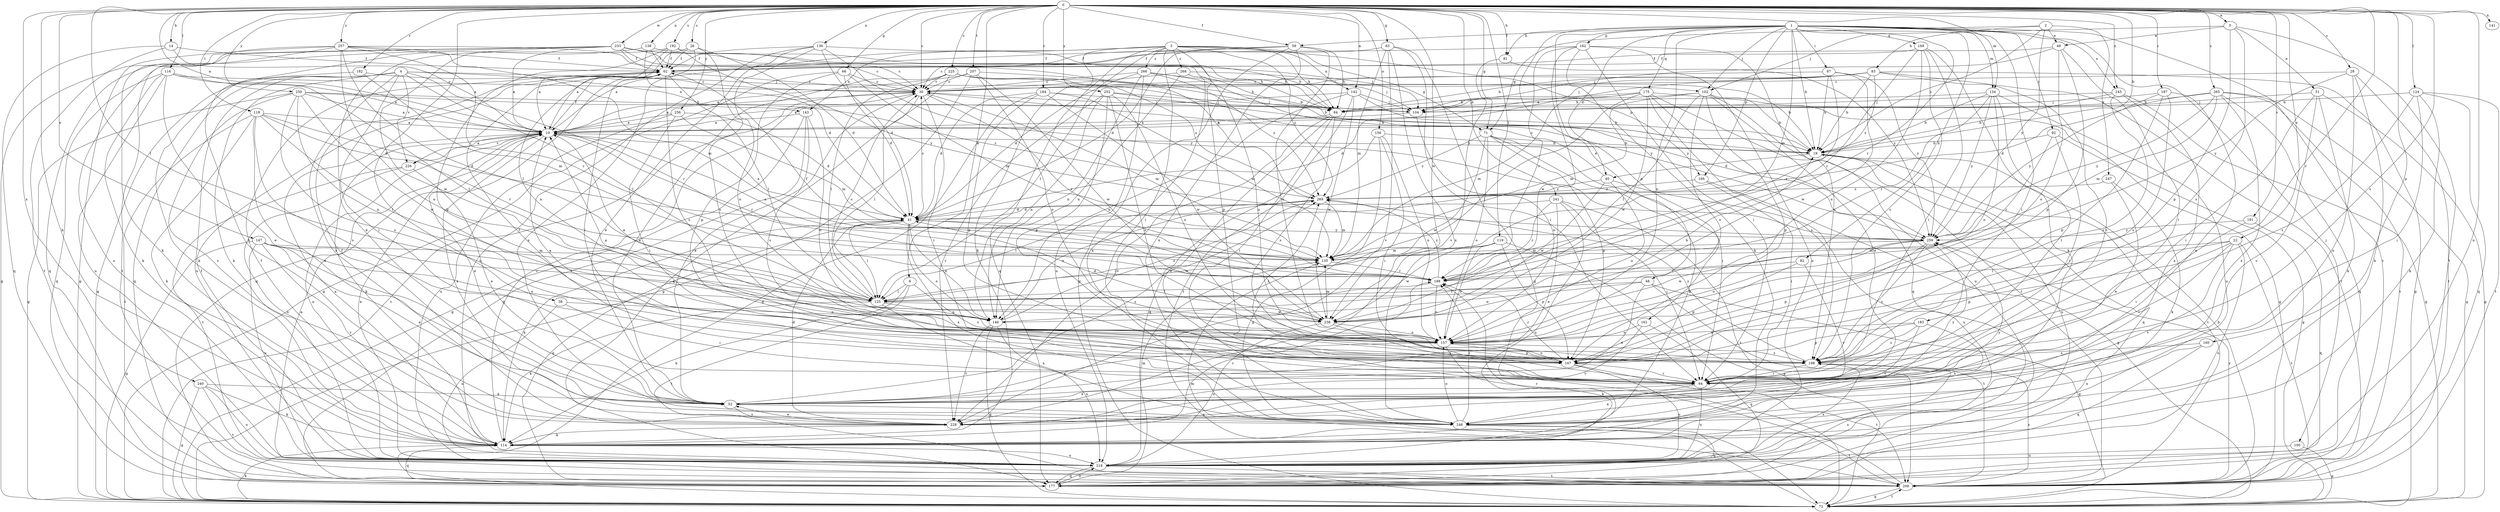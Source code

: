 strict digraph  {
0;
1;
2;
3;
4;
5;
6;
10;
14;
19;
22;
26;
28;
30;
38;
40;
41;
48;
49;
51;
52;
59;
62;
63;
66;
71;
72;
81;
82;
83;
84;
87;
92;
94;
100;
102;
104;
114;
116;
118;
119;
124;
125;
134;
135;
136;
138;
141;
142;
143;
146;
147;
156;
157;
160;
161;
162;
166;
167;
169;
175;
177;
182;
183;
184;
187;
188;
191;
192;
198;
207;
208;
218;
225;
226;
228;
233;
238;
240;
241;
245;
247;
248;
250;
252;
256;
257;
259;
265;
266;
268;
269;
0 -> 5  [label=a];
0 -> 6  [label=a];
0 -> 10  [label=a];
0 -> 14  [label=b];
0 -> 19  [label=b];
0 -> 22  [label=c];
0 -> 26  [label=c];
0 -> 28  [label=c];
0 -> 30  [label=c];
0 -> 38  [label=d];
0 -> 59  [label=f];
0 -> 63  [label=g];
0 -> 66  [label=g];
0 -> 71  [label=g];
0 -> 81  [label=h];
0 -> 114  [label=k];
0 -> 116  [label=l];
0 -> 118  [label=l];
0 -> 119  [label=l];
0 -> 124  [label=l];
0 -> 125  [label=l];
0 -> 134  [label=m];
0 -> 136  [label=n];
0 -> 138  [label=n];
0 -> 141  [label=n];
0 -> 142  [label=n];
0 -> 147  [label=o];
0 -> 156  [label=o];
0 -> 160  [label=p];
0 -> 182  [label=r];
0 -> 183  [label=r];
0 -> 184  [label=r];
0 -> 187  [label=r];
0 -> 191  [label=s];
0 -> 192  [label=s];
0 -> 198  [label=s];
0 -> 207  [label=t];
0 -> 218  [label=u];
0 -> 225  [label=v];
0 -> 233  [label=w];
0 -> 238  [label=w];
0 -> 240  [label=x];
0 -> 241  [label=x];
0 -> 245  [label=x];
0 -> 250  [label=y];
0 -> 252  [label=y];
0 -> 256  [label=y];
0 -> 257  [label=y];
0 -> 265  [label=z];
1 -> 19  [label=b];
1 -> 40  [label=d];
1 -> 48  [label=e];
1 -> 59  [label=f];
1 -> 81  [label=h];
1 -> 82  [label=h];
1 -> 87  [label=i];
1 -> 92  [label=i];
1 -> 94  [label=i];
1 -> 100  [label=j];
1 -> 102  [label=j];
1 -> 134  [label=m];
1 -> 135  [label=m];
1 -> 157  [label=o];
1 -> 161  [label=p];
1 -> 162  [label=p];
1 -> 166  [label=p];
1 -> 169  [label=q];
1 -> 175  [label=q];
1 -> 188  [label=r];
1 -> 208  [label=t];
1 -> 245  [label=x];
2 -> 19  [label=b];
2 -> 49  [label=e];
2 -> 71  [label=g];
2 -> 83  [label=h];
2 -> 247  [label=x];
2 -> 259  [label=y];
3 -> 10  [label=a];
3 -> 71  [label=g];
3 -> 84  [label=h];
3 -> 94  [label=i];
3 -> 114  [label=k];
3 -> 125  [label=l];
3 -> 142  [label=n];
3 -> 143  [label=n];
3 -> 166  [label=p];
3 -> 167  [label=p];
3 -> 177  [label=q];
3 -> 266  [label=z];
3 -> 268  [label=z];
3 -> 269  [label=z];
4 -> 72  [label=g];
4 -> 94  [label=i];
4 -> 102  [label=j];
4 -> 114  [label=k];
4 -> 125  [label=l];
4 -> 143  [label=n];
4 -> 177  [label=q];
4 -> 188  [label=r];
4 -> 218  [label=u];
4 -> 226  [label=v];
4 -> 248  [label=x];
5 -> 49  [label=e];
5 -> 51  [label=e];
5 -> 102  [label=j];
5 -> 167  [label=p];
5 -> 198  [label=s];
5 -> 208  [label=t];
6 -> 114  [label=k];
6 -> 125  [label=l];
6 -> 198  [label=s];
6 -> 208  [label=t];
10 -> 19  [label=b];
10 -> 52  [label=e];
10 -> 62  [label=f];
10 -> 114  [label=k];
10 -> 188  [label=r];
10 -> 218  [label=u];
10 -> 226  [label=v];
10 -> 248  [label=x];
14 -> 10  [label=a];
14 -> 62  [label=f];
14 -> 177  [label=q];
14 -> 208  [label=t];
19 -> 40  [label=d];
19 -> 177  [label=q];
19 -> 208  [label=t];
19 -> 218  [label=u];
22 -> 94  [label=i];
22 -> 125  [label=l];
22 -> 135  [label=m];
22 -> 167  [label=p];
22 -> 208  [label=t];
22 -> 218  [label=u];
22 -> 228  [label=v];
26 -> 10  [label=a];
26 -> 41  [label=d];
26 -> 62  [label=f];
26 -> 198  [label=s];
26 -> 248  [label=x];
28 -> 30  [label=c];
28 -> 114  [label=k];
28 -> 208  [label=t];
28 -> 248  [label=x];
28 -> 259  [label=y];
30 -> 10  [label=a];
30 -> 52  [label=e];
30 -> 94  [label=i];
30 -> 104  [label=j];
30 -> 125  [label=l];
30 -> 135  [label=m];
30 -> 188  [label=r];
38 -> 94  [label=i];
38 -> 146  [label=n];
38 -> 218  [label=u];
40 -> 30  [label=c];
40 -> 157  [label=o];
40 -> 218  [label=u];
40 -> 238  [label=w];
40 -> 269  [label=z];
41 -> 10  [label=a];
41 -> 30  [label=c];
41 -> 114  [label=k];
41 -> 125  [label=l];
41 -> 146  [label=n];
41 -> 157  [label=o];
41 -> 177  [label=q];
41 -> 238  [label=w];
41 -> 248  [label=x];
41 -> 259  [label=y];
48 -> 52  [label=e];
48 -> 72  [label=g];
48 -> 125  [label=l];
48 -> 146  [label=n];
48 -> 208  [label=t];
49 -> 62  [label=f];
49 -> 94  [label=i];
49 -> 104  [label=j];
49 -> 157  [label=o];
49 -> 167  [label=p];
51 -> 72  [label=g];
51 -> 94  [label=i];
51 -> 104  [label=j];
51 -> 114  [label=k];
51 -> 228  [label=v];
52 -> 228  [label=v];
52 -> 248  [label=x];
52 -> 259  [label=y];
52 -> 269  [label=z];
59 -> 30  [label=c];
59 -> 41  [label=d];
59 -> 62  [label=f];
59 -> 72  [label=g];
59 -> 84  [label=h];
59 -> 157  [label=o];
59 -> 248  [label=x];
62 -> 30  [label=c];
62 -> 94  [label=i];
62 -> 125  [label=l];
62 -> 146  [label=n];
62 -> 177  [label=q];
62 -> 198  [label=s];
63 -> 62  [label=f];
63 -> 72  [label=g];
63 -> 94  [label=i];
63 -> 135  [label=m];
63 -> 228  [label=v];
63 -> 248  [label=x];
66 -> 30  [label=c];
66 -> 41  [label=d];
66 -> 72  [label=g];
66 -> 135  [label=m];
66 -> 167  [label=p];
71 -> 19  [label=b];
71 -> 94  [label=i];
71 -> 114  [label=k];
71 -> 157  [label=o];
71 -> 167  [label=p];
71 -> 238  [label=w];
71 -> 269  [label=z];
72 -> 30  [label=c];
72 -> 114  [label=k];
72 -> 135  [label=m];
72 -> 208  [label=t];
81 -> 228  [label=v];
81 -> 259  [label=y];
82 -> 167  [label=p];
82 -> 188  [label=r];
82 -> 228  [label=v];
83 -> 10  [label=a];
83 -> 19  [label=b];
83 -> 30  [label=c];
83 -> 72  [label=g];
83 -> 84  [label=h];
83 -> 94  [label=i];
83 -> 104  [label=j];
83 -> 208  [label=t];
83 -> 269  [label=z];
84 -> 10  [label=a];
84 -> 94  [label=i];
84 -> 198  [label=s];
84 -> 228  [label=v];
84 -> 248  [label=x];
87 -> 19  [label=b];
87 -> 30  [label=c];
87 -> 188  [label=r];
87 -> 238  [label=w];
87 -> 259  [label=y];
92 -> 19  [label=b];
92 -> 72  [label=g];
92 -> 94  [label=i];
92 -> 188  [label=r];
94 -> 52  [label=e];
94 -> 62  [label=f];
94 -> 218  [label=u];
94 -> 248  [label=x];
100 -> 72  [label=g];
100 -> 218  [label=u];
102 -> 19  [label=b];
102 -> 52  [label=e];
102 -> 84  [label=h];
102 -> 125  [label=l];
102 -> 135  [label=m];
102 -> 157  [label=o];
102 -> 167  [label=p];
102 -> 218  [label=u];
104 -> 10  [label=a];
104 -> 157  [label=o];
114 -> 10  [label=a];
114 -> 30  [label=c];
114 -> 62  [label=f];
114 -> 177  [label=q];
114 -> 188  [label=r];
114 -> 218  [label=u];
116 -> 10  [label=a];
116 -> 30  [label=c];
116 -> 52  [label=e];
116 -> 114  [label=k];
116 -> 125  [label=l];
116 -> 177  [label=q];
116 -> 218  [label=u];
118 -> 10  [label=a];
118 -> 41  [label=d];
118 -> 52  [label=e];
118 -> 114  [label=k];
118 -> 125  [label=l];
118 -> 188  [label=r];
118 -> 198  [label=s];
118 -> 208  [label=t];
119 -> 72  [label=g];
119 -> 125  [label=l];
119 -> 135  [label=m];
119 -> 157  [label=o];
119 -> 167  [label=p];
119 -> 238  [label=w];
124 -> 84  [label=h];
124 -> 94  [label=i];
124 -> 114  [label=k];
124 -> 177  [label=q];
124 -> 198  [label=s];
124 -> 208  [label=t];
125 -> 30  [label=c];
125 -> 114  [label=k];
125 -> 146  [label=n];
125 -> 238  [label=w];
125 -> 248  [label=x];
134 -> 19  [label=b];
134 -> 84  [label=h];
134 -> 94  [label=i];
134 -> 157  [label=o];
134 -> 188  [label=r];
134 -> 218  [label=u];
134 -> 259  [label=y];
135 -> 10  [label=a];
135 -> 188  [label=r];
136 -> 41  [label=d];
136 -> 52  [label=e];
136 -> 62  [label=f];
136 -> 84  [label=h];
136 -> 157  [label=o];
136 -> 218  [label=u];
136 -> 259  [label=y];
138 -> 41  [label=d];
138 -> 62  [label=f];
138 -> 84  [label=h];
138 -> 228  [label=v];
142 -> 10  [label=a];
142 -> 19  [label=b];
142 -> 104  [label=j];
142 -> 146  [label=n];
142 -> 208  [label=t];
142 -> 238  [label=w];
143 -> 10  [label=a];
143 -> 72  [label=g];
143 -> 157  [label=o];
143 -> 177  [label=q];
143 -> 198  [label=s];
146 -> 10  [label=a];
146 -> 19  [label=b];
146 -> 72  [label=g];
146 -> 218  [label=u];
146 -> 228  [label=v];
146 -> 269  [label=z];
147 -> 52  [label=e];
147 -> 72  [label=g];
147 -> 125  [label=l];
147 -> 135  [label=m];
147 -> 157  [label=o];
147 -> 218  [label=u];
147 -> 228  [label=v];
156 -> 19  [label=b];
156 -> 72  [label=g];
156 -> 94  [label=i];
156 -> 157  [label=o];
156 -> 177  [label=q];
157 -> 10  [label=a];
157 -> 52  [label=e];
157 -> 114  [label=k];
157 -> 167  [label=p];
157 -> 198  [label=s];
160 -> 177  [label=q];
160 -> 198  [label=s];
160 -> 248  [label=x];
161 -> 157  [label=o];
161 -> 177  [label=q];
161 -> 228  [label=v];
162 -> 62  [label=f];
162 -> 94  [label=i];
162 -> 114  [label=k];
162 -> 188  [label=r];
162 -> 198  [label=s];
162 -> 218  [label=u];
162 -> 238  [label=w];
166 -> 72  [label=g];
166 -> 94  [label=i];
166 -> 269  [label=z];
167 -> 10  [label=a];
167 -> 94  [label=i];
167 -> 157  [label=o];
167 -> 188  [label=r];
167 -> 208  [label=t];
167 -> 218  [label=u];
167 -> 269  [label=z];
169 -> 62  [label=f];
169 -> 94  [label=i];
169 -> 114  [label=k];
169 -> 157  [label=o];
169 -> 188  [label=r];
169 -> 198  [label=s];
175 -> 41  [label=d];
175 -> 72  [label=g];
175 -> 104  [label=j];
175 -> 125  [label=l];
175 -> 135  [label=m];
175 -> 177  [label=q];
175 -> 198  [label=s];
175 -> 208  [label=t];
175 -> 238  [label=w];
177 -> 198  [label=s];
177 -> 218  [label=u];
182 -> 30  [label=c];
182 -> 114  [label=k];
182 -> 135  [label=m];
183 -> 157  [label=o];
183 -> 167  [label=p];
183 -> 198  [label=s];
183 -> 228  [label=v];
183 -> 248  [label=x];
184 -> 41  [label=d];
184 -> 72  [label=g];
184 -> 104  [label=j];
184 -> 135  [label=m];
184 -> 167  [label=p];
184 -> 238  [label=w];
187 -> 52  [label=e];
187 -> 104  [label=j];
187 -> 167  [label=p];
187 -> 198  [label=s];
187 -> 259  [label=y];
188 -> 62  [label=f];
188 -> 125  [label=l];
188 -> 157  [label=o];
188 -> 269  [label=z];
191 -> 94  [label=i];
191 -> 177  [label=q];
191 -> 259  [label=y];
192 -> 10  [label=a];
192 -> 52  [label=e];
192 -> 62  [label=f];
192 -> 84  [label=h];
192 -> 167  [label=p];
192 -> 259  [label=y];
198 -> 94  [label=i];
198 -> 269  [label=z];
207 -> 10  [label=a];
207 -> 19  [label=b];
207 -> 30  [label=c];
207 -> 72  [label=g];
207 -> 157  [label=o];
207 -> 238  [label=w];
208 -> 10  [label=a];
208 -> 19  [label=b];
208 -> 72  [label=g];
208 -> 188  [label=r];
208 -> 198  [label=s];
208 -> 259  [label=y];
218 -> 10  [label=a];
218 -> 62  [label=f];
218 -> 135  [label=m];
218 -> 177  [label=q];
218 -> 198  [label=s];
218 -> 208  [label=t];
225 -> 30  [label=c];
225 -> 52  [label=e];
225 -> 84  [label=h];
225 -> 125  [label=l];
225 -> 177  [label=q];
225 -> 259  [label=y];
225 -> 269  [label=z];
226 -> 10  [label=a];
226 -> 52  [label=e];
226 -> 208  [label=t];
226 -> 218  [label=u];
228 -> 41  [label=d];
228 -> 52  [label=e];
228 -> 62  [label=f];
228 -> 114  [label=k];
233 -> 10  [label=a];
233 -> 19  [label=b];
233 -> 30  [label=c];
233 -> 62  [label=f];
233 -> 72  [label=g];
233 -> 104  [label=j];
233 -> 177  [label=q];
233 -> 218  [label=u];
233 -> 238  [label=w];
233 -> 269  [label=z];
238 -> 41  [label=d];
238 -> 94  [label=i];
238 -> 135  [label=m];
238 -> 157  [label=o];
238 -> 218  [label=u];
240 -> 52  [label=e];
240 -> 72  [label=g];
240 -> 114  [label=k];
240 -> 208  [label=t];
240 -> 218  [label=u];
241 -> 41  [label=d];
241 -> 52  [label=e];
241 -> 94  [label=i];
241 -> 188  [label=r];
241 -> 208  [label=t];
241 -> 218  [label=u];
245 -> 19  [label=b];
245 -> 72  [label=g];
245 -> 104  [label=j];
245 -> 198  [label=s];
245 -> 248  [label=x];
247 -> 52  [label=e];
247 -> 114  [label=k];
247 -> 269  [label=z];
248 -> 157  [label=o];
248 -> 177  [label=q];
248 -> 188  [label=r];
248 -> 208  [label=t];
248 -> 259  [label=y];
250 -> 10  [label=a];
250 -> 72  [label=g];
250 -> 84  [label=h];
250 -> 146  [label=n];
250 -> 198  [label=s];
250 -> 228  [label=v];
250 -> 238  [label=w];
250 -> 269  [label=z];
252 -> 19  [label=b];
252 -> 104  [label=j];
252 -> 146  [label=n];
252 -> 157  [label=o];
252 -> 167  [label=p];
252 -> 198  [label=s];
252 -> 228  [label=v];
256 -> 10  [label=a];
256 -> 41  [label=d];
256 -> 94  [label=i];
256 -> 135  [label=m];
256 -> 218  [label=u];
257 -> 30  [label=c];
257 -> 62  [label=f];
257 -> 72  [label=g];
257 -> 114  [label=k];
257 -> 125  [label=l];
257 -> 135  [label=m];
257 -> 157  [label=o];
257 -> 188  [label=r];
257 -> 208  [label=t];
259 -> 135  [label=m];
259 -> 157  [label=o];
259 -> 167  [label=p];
259 -> 198  [label=s];
259 -> 238  [label=w];
265 -> 41  [label=d];
265 -> 72  [label=g];
265 -> 84  [label=h];
265 -> 135  [label=m];
265 -> 177  [label=q];
265 -> 208  [label=t];
265 -> 248  [label=x];
265 -> 259  [label=y];
266 -> 30  [label=c];
266 -> 41  [label=d];
266 -> 104  [label=j];
266 -> 146  [label=n];
266 -> 218  [label=u];
266 -> 259  [label=y];
266 -> 269  [label=z];
268 -> 19  [label=b];
268 -> 30  [label=c];
268 -> 146  [label=n];
268 -> 157  [label=o];
268 -> 248  [label=x];
269 -> 41  [label=d];
269 -> 125  [label=l];
269 -> 135  [label=m];
269 -> 146  [label=n];
}
